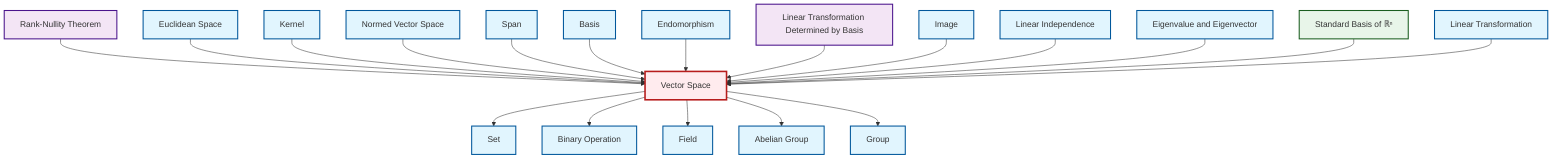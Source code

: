 graph TD
    classDef definition fill:#e1f5fe,stroke:#01579b,stroke-width:2px
    classDef theorem fill:#f3e5f5,stroke:#4a148c,stroke-width:2px
    classDef axiom fill:#fff3e0,stroke:#e65100,stroke-width:2px
    classDef example fill:#e8f5e9,stroke:#1b5e20,stroke-width:2px
    classDef current fill:#ffebee,stroke:#b71c1c,stroke-width:3px
    def-kernel["Kernel"]:::definition
    def-eigenvalue-eigenvector["Eigenvalue and Eigenvector"]:::definition
    def-euclidean-space["Euclidean Space"]:::definition
    def-linear-independence["Linear Independence"]:::definition
    def-abelian-group["Abelian Group"]:::definition
    def-span["Span"]:::definition
    thm-linear-transformation-basis["Linear Transformation Determined by Basis"]:::theorem
    def-normed-vector-space["Normed Vector Space"]:::definition
    def-group["Group"]:::definition
    def-binary-operation["Binary Operation"]:::definition
    def-set["Set"]:::definition
    def-basis["Basis"]:::definition
    def-image["Image"]:::definition
    def-endomorphism["Endomorphism"]:::definition
    def-field["Field"]:::definition
    def-linear-transformation["Linear Transformation"]:::definition
    thm-rank-nullity["Rank-Nullity Theorem"]:::theorem
    ex-standard-basis-rn["Standard Basis of ℝⁿ"]:::example
    def-vector-space["Vector Space"]:::definition
    def-vector-space --> def-set
    thm-rank-nullity --> def-vector-space
    def-euclidean-space --> def-vector-space
    def-kernel --> def-vector-space
    def-normed-vector-space --> def-vector-space
    def-span --> def-vector-space
    def-vector-space --> def-binary-operation
    def-basis --> def-vector-space
    def-vector-space --> def-field
    def-vector-space --> def-abelian-group
    def-endomorphism --> def-vector-space
    thm-linear-transformation-basis --> def-vector-space
    def-image --> def-vector-space
    def-linear-independence --> def-vector-space
    def-eigenvalue-eigenvector --> def-vector-space
    def-vector-space --> def-group
    ex-standard-basis-rn --> def-vector-space
    def-linear-transformation --> def-vector-space
    class def-vector-space current